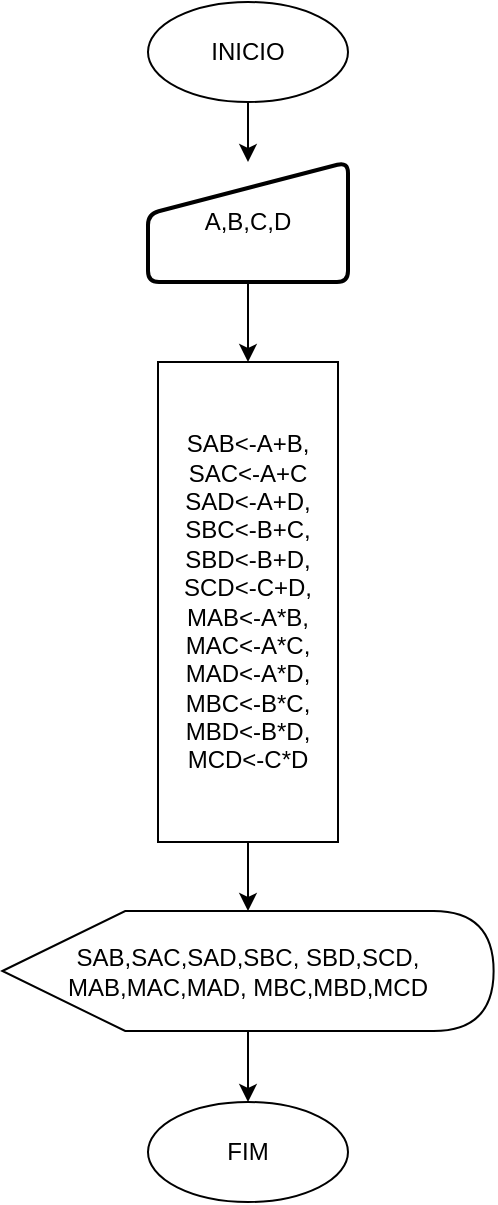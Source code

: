 <mxfile version="14.5.1" type="device"><diagram id="GS_kUUw-yel5H2adx9PW" name="Página-1"><mxGraphModel dx="420" dy="511" grid="1" gridSize="10" guides="1" tooltips="1" connect="1" arrows="1" fold="1" page="1" pageScale="1" pageWidth="827" pageHeight="1169" math="0" shadow="0"><root><mxCell id="0"/><mxCell id="1" parent="0"/><mxCell id="dbVjtDu1WweonrpLyehK-3" value="" style="rounded=0;orthogonalLoop=1;jettySize=auto;html=1;" edge="1" parent="1" source="aVcRu8W7e3izL1aFZhVt-2" target="dbVjtDu1WweonrpLyehK-2"><mxGeometry relative="1" as="geometry"/></mxCell><mxCell id="aVcRu8W7e3izL1aFZhVt-2" value="INICIO" style="ellipse;whiteSpace=wrap;html=1;" parent="1" vertex="1"><mxGeometry x="160" y="70" width="100" height="50" as="geometry"/></mxCell><mxCell id="dbVjtDu1WweonrpLyehK-5" value="" style="edgeStyle=none;rounded=0;orthogonalLoop=1;jettySize=auto;html=1;" edge="1" parent="1" source="aVcRu8W7e3izL1aFZhVt-4" target="aVcRu8W7e3izL1aFZhVt-8"><mxGeometry relative="1" as="geometry"/></mxCell><mxCell id="aVcRu8W7e3izL1aFZhVt-4" value="SAB&amp;lt;-A+B,&lt;br&gt;SAC&amp;lt;-A+C SAD&amp;lt;-A+D,&lt;br&gt;SBC&amp;lt;-B+C, SBD&amp;lt;-B+D,&lt;br&gt;SCD&amp;lt;-C+D, MAB&amp;lt;-A*B, MAC&amp;lt;-A*C, MAD&amp;lt;-A*D, MBC&amp;lt;-B*C, MBD&amp;lt;-B*D, MCD&amp;lt;-C*D" style="whiteSpace=wrap;html=1;" parent="1" vertex="1"><mxGeometry x="165" y="250" width="90" height="240" as="geometry"/></mxCell><mxCell id="dbVjtDu1WweonrpLyehK-1" value="" style="rounded=0;orthogonalLoop=1;jettySize=auto;html=1;" edge="1" parent="1" source="aVcRu8W7e3izL1aFZhVt-8" target="aVcRu8W7e3izL1aFZhVt-9"><mxGeometry relative="1" as="geometry"/></mxCell><mxCell id="aVcRu8W7e3izL1aFZhVt-8" value="SAB,SAC,SAD,SBC, SBD,SCD,&lt;br&gt;MAB,MAC,MAD, MBC,MBD,MCD" style="shape=display;whiteSpace=wrap;html=1;" parent="1" vertex="1"><mxGeometry x="87.19" y="524.5" width="245.62" height="60" as="geometry"/></mxCell><mxCell id="aVcRu8W7e3izL1aFZhVt-9" value="FIM" style="ellipse;whiteSpace=wrap;html=1;" parent="1" vertex="1"><mxGeometry x="160" y="620" width="100" height="50" as="geometry"/></mxCell><mxCell id="dbVjtDu1WweonrpLyehK-4" value="" style="edgeStyle=none;rounded=0;orthogonalLoop=1;jettySize=auto;html=1;" edge="1" parent="1" source="dbVjtDu1WweonrpLyehK-2" target="aVcRu8W7e3izL1aFZhVt-4"><mxGeometry relative="1" as="geometry"/></mxCell><mxCell id="dbVjtDu1WweonrpLyehK-2" value="A,B,C,D" style="html=1;strokeWidth=2;shape=manualInput;whiteSpace=wrap;rounded=1;size=26;arcSize=11;" vertex="1" parent="1"><mxGeometry x="160" y="150" width="100" height="60" as="geometry"/></mxCell></root></mxGraphModel></diagram></mxfile>